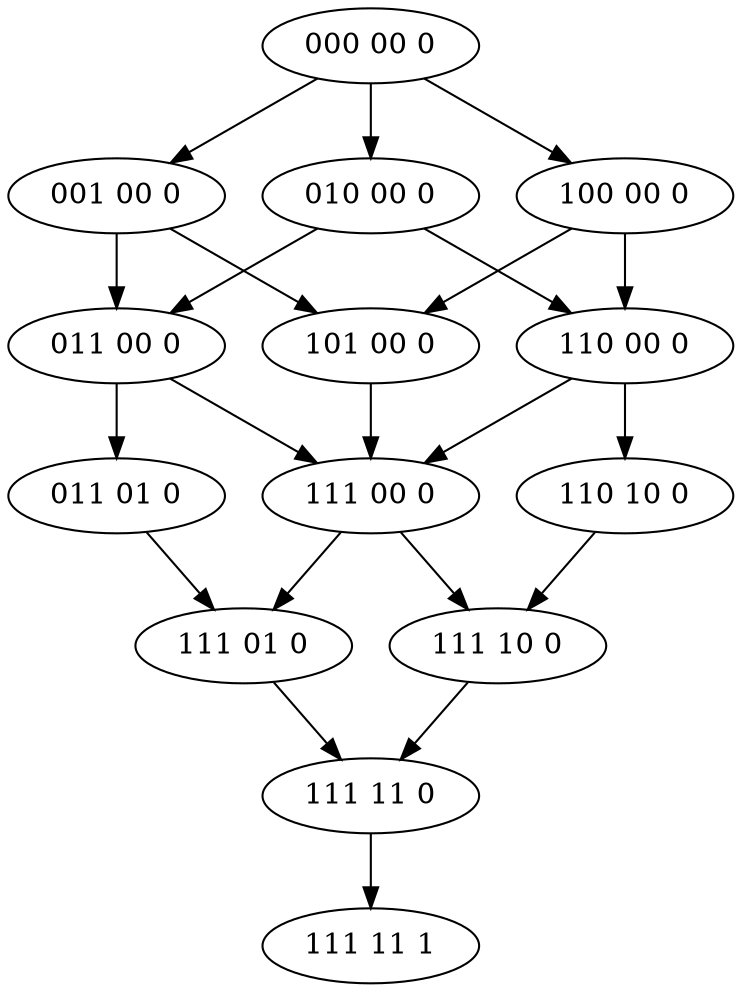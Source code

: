 digraph {
"000 00 0" -> "001 00 0";
"000 00 0" -> "010 00 0";
"000 00 0" -> "100 00 0";
"001 00 0" -> "011 00 0";
"001 00 0" -> "101 00 0";
"010 00 0" -> "011 00 0";
"010 00 0" -> "110 00 0";
"011 00 0" -> "011 01 0";
"011 00 0" -> "111 00 0";
"011 01 0" -> "111 01 0";
"100 00 0" -> "101 00 0";
"100 00 0" -> "110 00 0";
"101 00 0" -> "111 00 0";
"110 00 0" -> "110 10 0";
"110 00 0" -> "111 00 0";
"110 10 0" -> "111 10 0";
"111 00 0" -> "111 01 0";
"111 00 0" -> "111 10 0";
"111 01 0" -> "111 11 0";
"111 10 0" -> "111 11 0";
"111 11 0" -> "111 11 1";
}